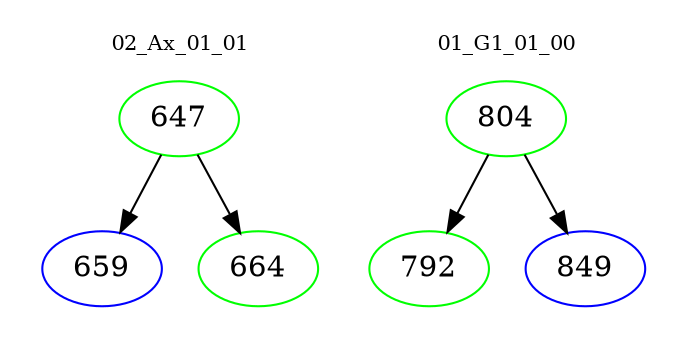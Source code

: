 digraph{
subgraph cluster_0 {
color = white
label = "02_Ax_01_01";
fontsize=10;
T0_647 [label="647", color="green"]
T0_647 -> T0_659 [color="black"]
T0_659 [label="659", color="blue"]
T0_647 -> T0_664 [color="black"]
T0_664 [label="664", color="green"]
}
subgraph cluster_1 {
color = white
label = "01_G1_01_00";
fontsize=10;
T1_804 [label="804", color="green"]
T1_804 -> T1_792 [color="black"]
T1_792 [label="792", color="green"]
T1_804 -> T1_849 [color="black"]
T1_849 [label="849", color="blue"]
}
}

